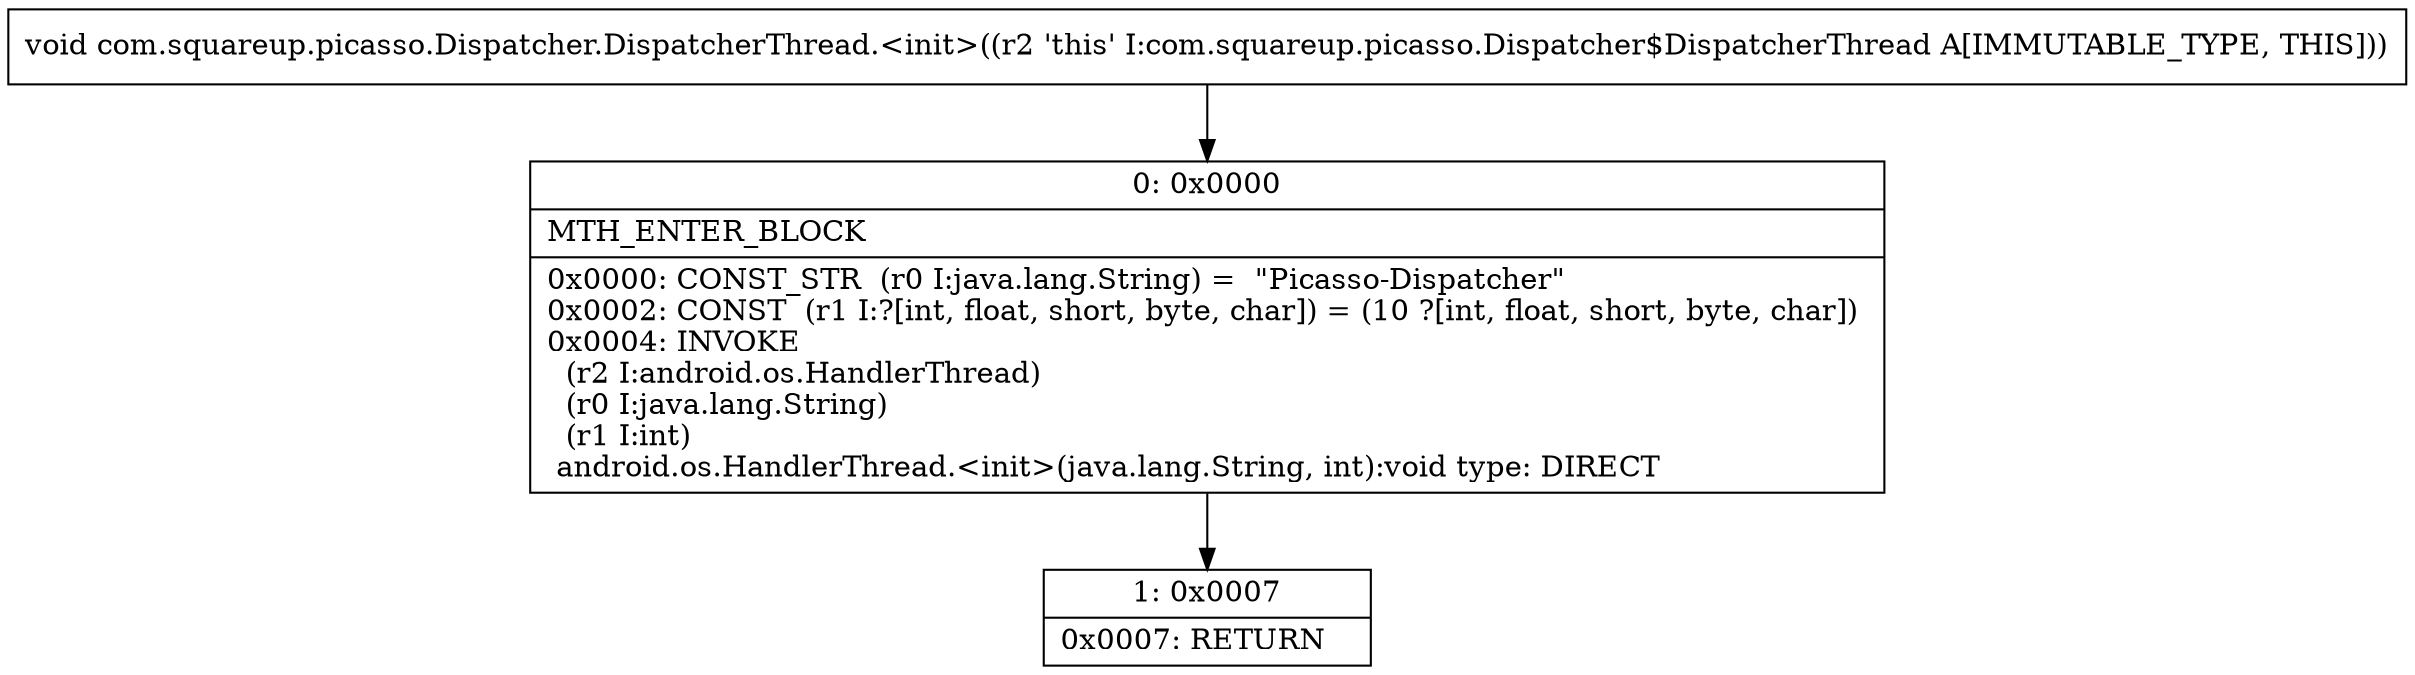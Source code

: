 digraph "CFG forcom.squareup.picasso.Dispatcher.DispatcherThread.\<init\>()V" {
Node_0 [shape=record,label="{0\:\ 0x0000|MTH_ENTER_BLOCK\l|0x0000: CONST_STR  (r0 I:java.lang.String) =  \"Picasso\-Dispatcher\" \l0x0002: CONST  (r1 I:?[int, float, short, byte, char]) = (10 ?[int, float, short, byte, char]) \l0x0004: INVOKE  \l  (r2 I:android.os.HandlerThread)\l  (r0 I:java.lang.String)\l  (r1 I:int)\l android.os.HandlerThread.\<init\>(java.lang.String, int):void type: DIRECT \l}"];
Node_1 [shape=record,label="{1\:\ 0x0007|0x0007: RETURN   \l}"];
MethodNode[shape=record,label="{void com.squareup.picasso.Dispatcher.DispatcherThread.\<init\>((r2 'this' I:com.squareup.picasso.Dispatcher$DispatcherThread A[IMMUTABLE_TYPE, THIS])) }"];
MethodNode -> Node_0;
Node_0 -> Node_1;
}

